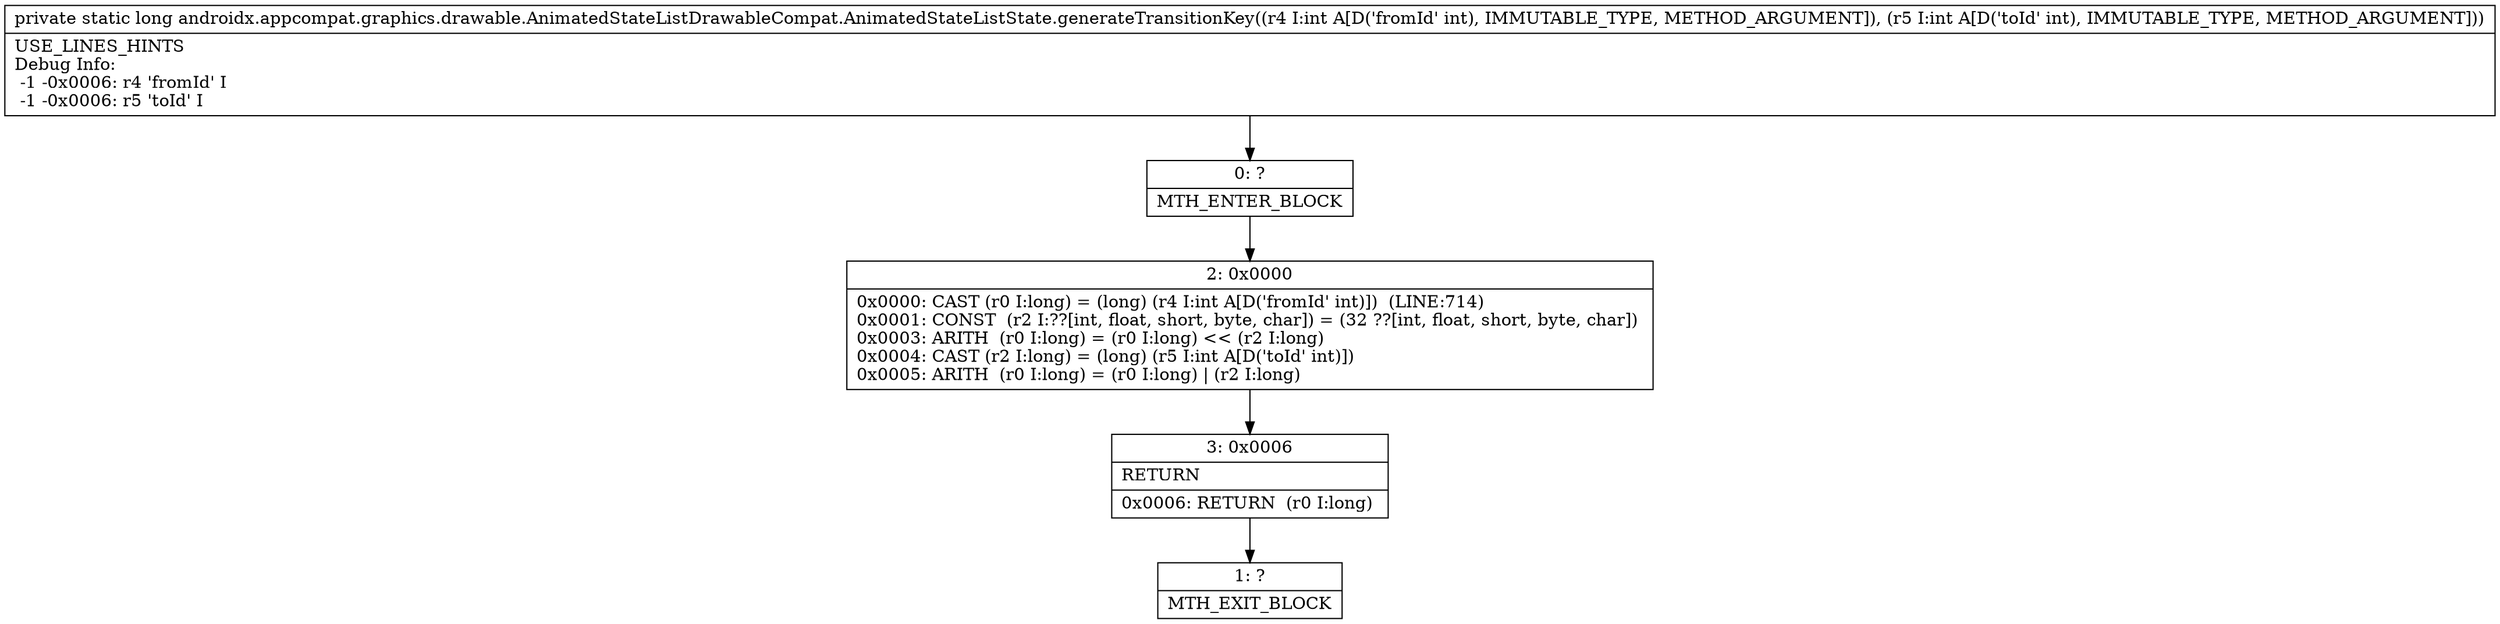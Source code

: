 digraph "CFG forandroidx.appcompat.graphics.drawable.AnimatedStateListDrawableCompat.AnimatedStateListState.generateTransitionKey(II)J" {
Node_0 [shape=record,label="{0\:\ ?|MTH_ENTER_BLOCK\l}"];
Node_2 [shape=record,label="{2\:\ 0x0000|0x0000: CAST (r0 I:long) = (long) (r4 I:int A[D('fromId' int)])  (LINE:714)\l0x0001: CONST  (r2 I:??[int, float, short, byte, char]) = (32 ??[int, float, short, byte, char]) \l0x0003: ARITH  (r0 I:long) = (r0 I:long) \<\< (r2 I:long) \l0x0004: CAST (r2 I:long) = (long) (r5 I:int A[D('toId' int)]) \l0x0005: ARITH  (r0 I:long) = (r0 I:long) \| (r2 I:long) \l}"];
Node_3 [shape=record,label="{3\:\ 0x0006|RETURN\l|0x0006: RETURN  (r0 I:long) \l}"];
Node_1 [shape=record,label="{1\:\ ?|MTH_EXIT_BLOCK\l}"];
MethodNode[shape=record,label="{private static long androidx.appcompat.graphics.drawable.AnimatedStateListDrawableCompat.AnimatedStateListState.generateTransitionKey((r4 I:int A[D('fromId' int), IMMUTABLE_TYPE, METHOD_ARGUMENT]), (r5 I:int A[D('toId' int), IMMUTABLE_TYPE, METHOD_ARGUMENT]))  | USE_LINES_HINTS\lDebug Info:\l  \-1 \-0x0006: r4 'fromId' I\l  \-1 \-0x0006: r5 'toId' I\l}"];
MethodNode -> Node_0;Node_0 -> Node_2;
Node_2 -> Node_3;
Node_3 -> Node_1;
}

